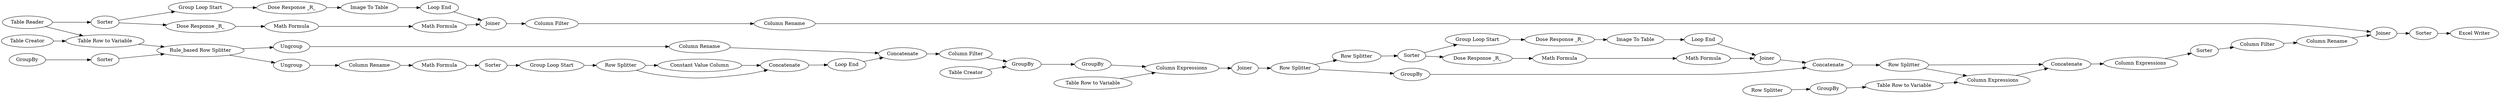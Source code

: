 digraph {
	"1144651678367534125_18" [label="Dose Response _R_"]
	"1144651678367534125_250" [label="Row Splitter"]
	"-127171086373219985_52" [label=Concatenate]
	"1144651678367534125_254" [label=Concatenate]
	"1144651678367534125_257" [label="Column Expressions"]
	"1144651678367534125_252" [label="Row Splitter"]
	"1144651678367534125_255" [label=GroupBy]
	"1144651678367534125_168" [label=Sorter]
	"1907335068424692927_196" [label="Column Filter"]
	"1144651678367534125_253" [label=GroupBy]
	"1144651678367534125_256" [label="Row Splitter"]
	"1907335068424692927_190" [label="Group Loop Start"]
	"1907335068424692927_189" [label="Image To Table"]
	"1144651678367534125_260" [label=Concatenate]
	"-2033516928192157129_284" [label="Excel Writer"]
	"-127171086373219985_40" [label="Column Rename"]
	"-127171086373219985_240" [label="Constant Value Column"]
	"1907335068424692927_193" [label=Joiner]
	"1144651678367534125_258" [label="Table Row to Variable"]
	"1907335068424692927_198" [label="Dose Response _R_"]
	"-127171086373219985_54" [label="Column Rename"]
	"1144651678367534125_261" [label=Sorter]
	"1144651678367534125_259" [label="Row Splitter"]
	"1144651678367534125_26" [label="Group Loop Start"]
	"7927181179019260738_296" [label=Joiner]
	"-127171086373219985_132" [label="Column Filter"]
	"-2033516928192157129_297" [label="Table Creator"]
	"-127171086373219985_41" [label="Math Formula"]
	"1144651678367534125_49" [label="Loop End"]
	"1144651678367534125_263" [label="Column Filter"]
	"1144651678367534125_170" [label="Dose Response _R_"]
	"1144651678367534125_262" [label="Column Expressions"]
	"1907335068424692927_199" [label="Math Formula"]
	"1907335068424692927_195" [label="Dose Response _R_"]
	"-127171086373219985_241" [label=Concatenate]
	"-2033516928192157129_97" [label="Table Creator"]
	"-127171086373219985_67" [label="Rule_based Row Splitter"]
	"-2033516928192157129_271" [label=Joiner]
	"-127171086373219985_53" [label=Ungroup]
	"1144651678367534125_264" [label="Column Rename"]
	"1907335068424692927_191" [label="Math Formula"]
	"7927181179019260738_298" [label="Table Row to Variable"]
	"1144651678367534125_50" [label=Joiner]
	"1907335068424692927_192" [label="Loop End"]
	"1907335068424692927_186" [label=Sorter]
	"-127171086373219985_39" [label=Ungroup]
	"-127171086373219985_43" [label="Group Loop Start"]
	"1907335068424692927_197" [label="Column Rename"]
	"-127171086373219985_44" [label="Row Splitter"]
	"7927181179019260738_293" [label=GroupBy]
	"1144651678367534125_48" [label="Image To Table"]
	"1144651678367534125_251" [label="Math Formula"]
	"-127171086373219985_29" [label=Sorter]
	"7927181179019260738_295" [label="Column Expressions"]
	"-2033516928192157129_303" [label="Table Reader"]
	"1144651678367534125_171" [label="Math Formula"]
	"-127171086373219985_98" [label="Table Row to Variable"]
	"-2033516928192157129_273" [label=Sorter]
	"-127171086373219985_45" [label="Loop End"]
	"-127171086373219985_42" [label=Sorter]
	"7927181179019260738_294" [label=GroupBy]
	"-127171086373219985_31" [label=GroupBy]
	"1144651678367534125_253" -> "1144651678367534125_254"
	"7927181179019260738_294" -> "7927181179019260738_295"
	"7927181179019260738_293" -> "7927181179019260738_294"
	"1144651678367534125_260" -> "1144651678367534125_262"
	"1144651678367534125_48" -> "1144651678367534125_49"
	"-127171086373219985_132" -> "7927181179019260738_293"
	"1144651678367534125_259" -> "1144651678367534125_257"
	"1144651678367534125_264" -> "-2033516928192157129_271"
	"-127171086373219985_240" -> "-127171086373219985_241"
	"-127171086373219985_40" -> "-127171086373219985_41"
	"7927181179019260738_298" -> "7927181179019260738_295"
	"1144651678367534125_18" -> "1144651678367534125_48"
	"7927181179019260738_295" -> "7927181179019260738_296"
	"-127171086373219985_45" -> "-127171086373219985_52"
	"-127171086373219985_44" -> "-127171086373219985_241"
	"-2033516928192157129_303" -> "-127171086373219985_98"
	"-127171086373219985_98" -> "-127171086373219985_67"
	"1144651678367534125_171" -> "1144651678367534125_50"
	"1144651678367534125_50" -> "1144651678367534125_254"
	"1907335068424692927_197" -> "-2033516928192157129_271"
	"1144651678367534125_257" -> "1144651678367534125_260"
	"1144651678367534125_256" -> "1144651678367534125_255"
	"1144651678367534125_26" -> "1144651678367534125_18"
	"-127171086373219985_52" -> "-127171086373219985_132"
	"1144651678367534125_259" -> "1144651678367534125_260"
	"-127171086373219985_67" -> "-127171086373219985_53"
	"1144651678367534125_255" -> "1144651678367534125_258"
	"-2033516928192157129_97" -> "-127171086373219985_98"
	"1907335068424692927_186" -> "1907335068424692927_198"
	"-127171086373219985_43" -> "-127171086373219985_44"
	"1144651678367534125_252" -> "1144651678367534125_250"
	"7927181179019260738_296" -> "1144651678367534125_252"
	"1144651678367534125_261" -> "1144651678367534125_263"
	"1907335068424692927_196" -> "1907335068424692927_197"
	"1144651678367534125_49" -> "1144651678367534125_50"
	"-2033516928192157129_297" -> "7927181179019260738_293"
	"-127171086373219985_53" -> "-127171086373219985_54"
	"-127171086373219985_67" -> "-127171086373219985_39"
	"1144651678367534125_263" -> "1144651678367534125_264"
	"1907335068424692927_186" -> "1907335068424692927_190"
	"1907335068424692927_195" -> "1907335068424692927_189"
	"-127171086373219985_241" -> "-127171086373219985_45"
	"-127171086373219985_29" -> "-127171086373219985_67"
	"1144651678367534125_168" -> "1144651678367534125_26"
	"1907335068424692927_199" -> "1907335068424692927_193"
	"1144651678367534125_251" -> "1144651678367534125_171"
	"1144651678367534125_168" -> "1144651678367534125_170"
	"1144651678367534125_258" -> "1144651678367534125_257"
	"-127171086373219985_42" -> "-127171086373219985_43"
	"-2033516928192157129_303" -> "1907335068424692927_186"
	"-127171086373219985_31" -> "-127171086373219985_29"
	"-127171086373219985_44" -> "-127171086373219985_240"
	"1144651678367534125_254" -> "1144651678367534125_259"
	"1907335068424692927_198" -> "1907335068424692927_191"
	"1144651678367534125_252" -> "1144651678367534125_253"
	"-127171086373219985_39" -> "-127171086373219985_40"
	"1907335068424692927_189" -> "1907335068424692927_192"
	"1144651678367534125_262" -> "1144651678367534125_261"
	"-2033516928192157129_271" -> "-2033516928192157129_273"
	"1907335068424692927_190" -> "1907335068424692927_195"
	"-127171086373219985_54" -> "-127171086373219985_52"
	"1907335068424692927_193" -> "1907335068424692927_196"
	"-127171086373219985_41" -> "-127171086373219985_42"
	"1144651678367534125_250" -> "1144651678367534125_168"
	"1907335068424692927_192" -> "1907335068424692927_193"
	"-2033516928192157129_273" -> "-2033516928192157129_284"
	"1907335068424692927_191" -> "1907335068424692927_199"
	"1144651678367534125_170" -> "1144651678367534125_251"
	rankdir=LR
}
